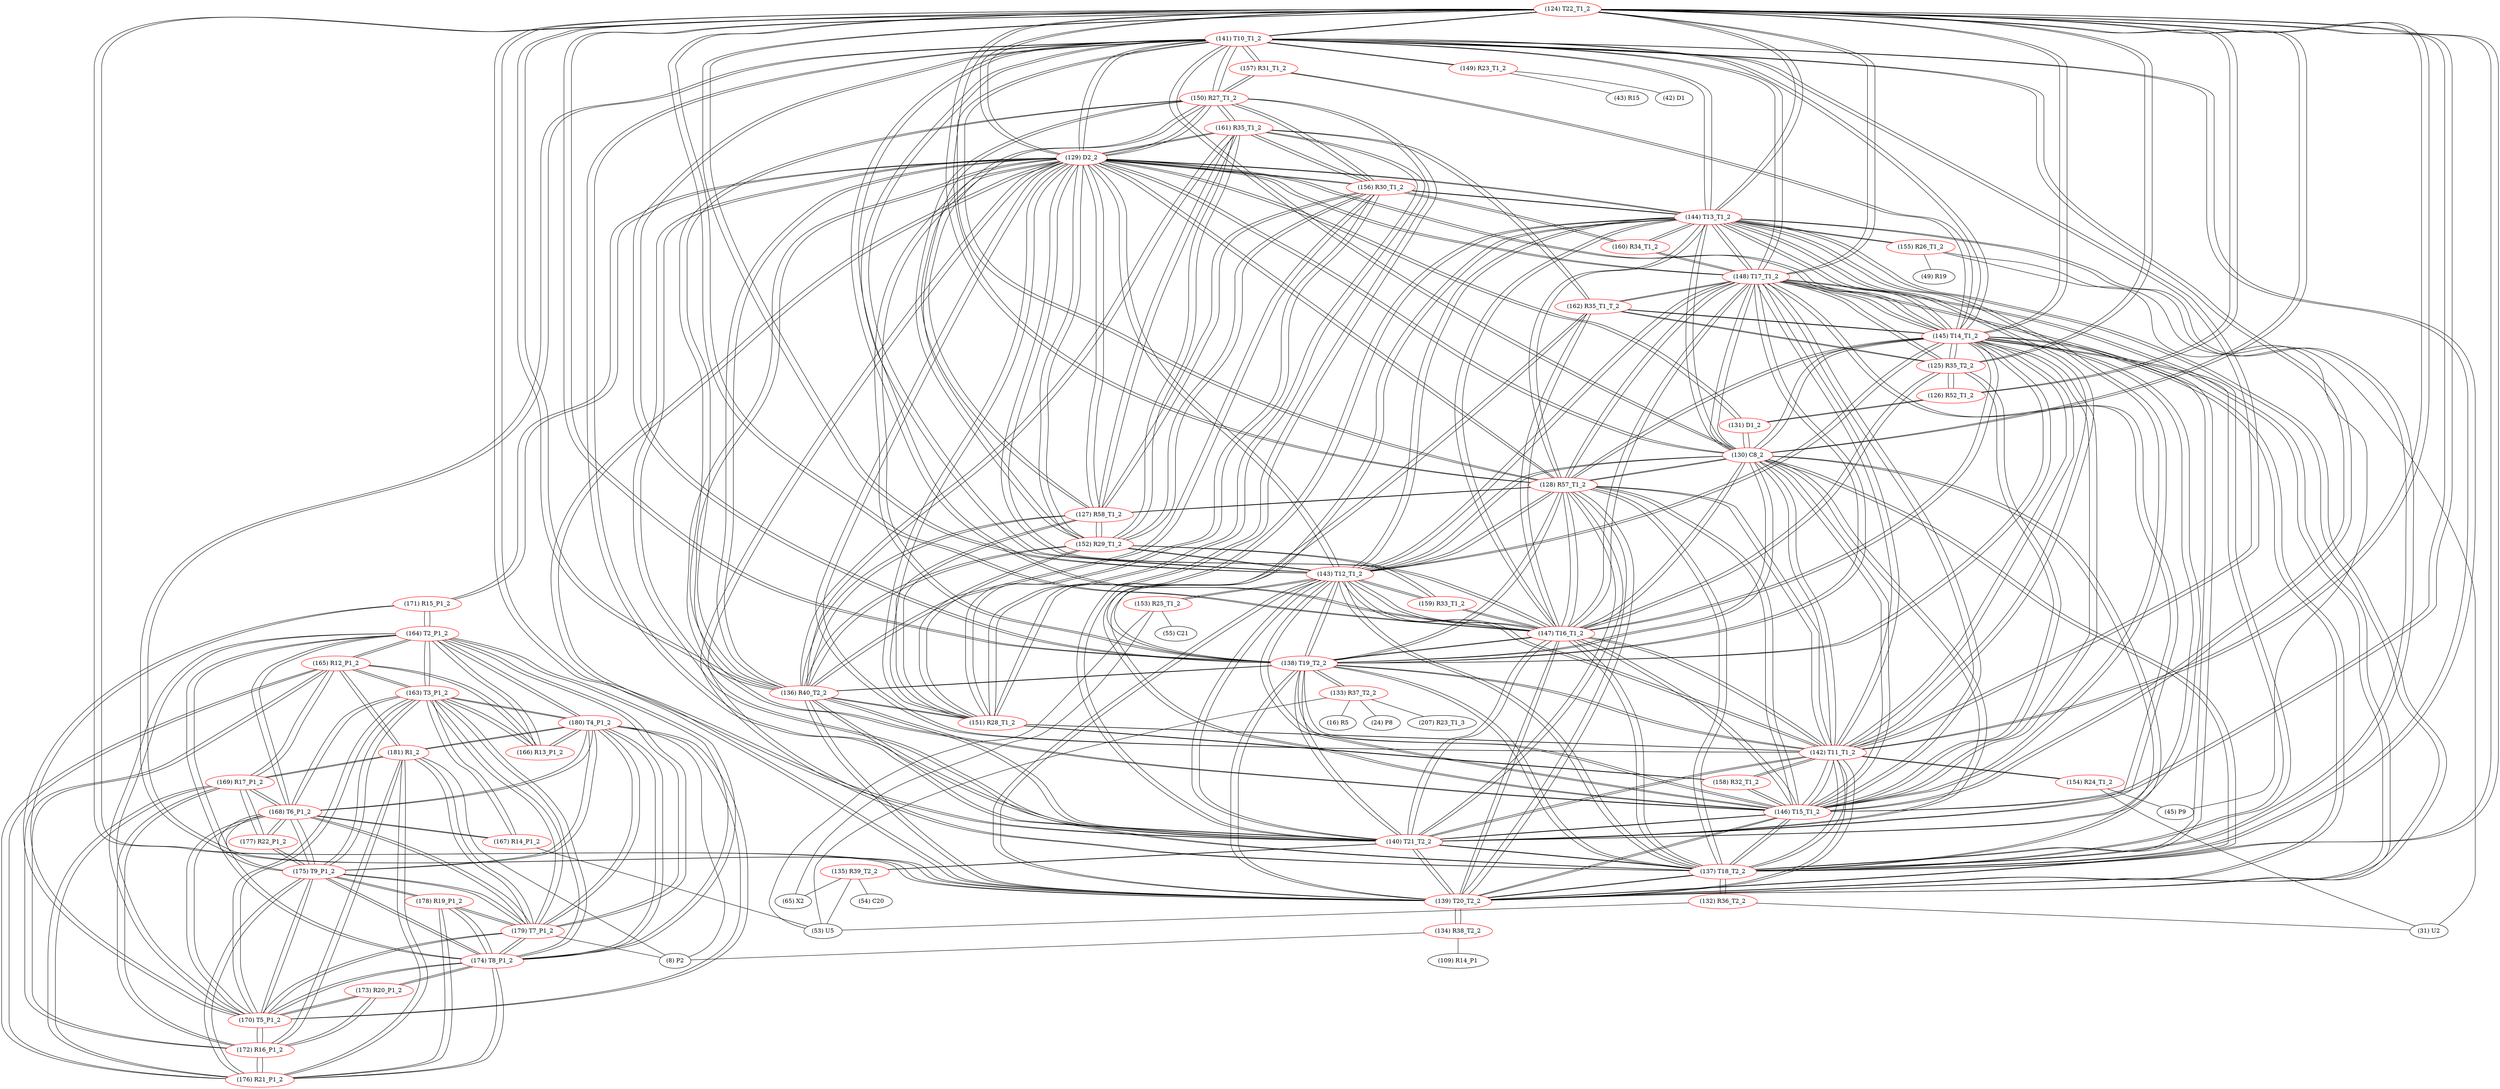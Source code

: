 graph {
	124 [label="(124) T22_T1_2" color=red]
	141 [label="(141) T10_T1_2"]
	142 [label="(142) T11_T1_2"]
	143 [label="(143) T12_T1_2"]
	144 [label="(144) T13_T1_2"]
	139 [label="(139) T20_T2_2"]
	145 [label="(145) T14_T1_2"]
	146 [label="(146) T15_T1_2"]
	137 [label="(137) T18_T2_2"]
	140 [label="(140) T21_T2_2"]
	138 [label="(138) T19_T2_2"]
	130 [label="(130) C8_2"]
	147 [label="(147) T16_T1_2"]
	148 [label="(148) T17_T1_2"]
	129 [label="(129) D2_2"]
	128 [label="(128) R57_T1_2"]
	125 [label="(125) R35_T2_2"]
	126 [label="(126) R52_T1_2"]
	136 [label="(136) R40_T2_2"]
	125 [label="(125) R35_T2_2" color=red]
	126 [label="(126) R52_T1_2"]
	124 [label="(124) T22_T1_2"]
	145 [label="(145) T14_T1_2"]
	146 [label="(146) T15_T1_2"]
	148 [label="(148) T17_T1_2"]
	147 [label="(147) T16_T1_2"]
	162 [label="(162) R35_T1_T_2"]
	126 [label="(126) R52_T1_2" color=red]
	131 [label="(131) D1_2"]
	125 [label="(125) R35_T2_2"]
	124 [label="(124) T22_T1_2"]
	127 [label="(127) R58_T1_2" color=red]
	129 [label="(129) D2_2"]
	136 [label="(136) R40_T2_2"]
	150 [label="(150) R27_T1_2"]
	151 [label="(151) R28_T1_2"]
	152 [label="(152) R29_T1_2"]
	156 [label="(156) R30_T1_2"]
	161 [label="(161) R35_T1_2"]
	128 [label="(128) R57_T1_2"]
	128 [label="(128) R57_T1_2" color=red]
	141 [label="(141) T10_T1_2"]
	142 [label="(142) T11_T1_2"]
	143 [label="(143) T12_T1_2"]
	144 [label="(144) T13_T1_2"]
	139 [label="(139) T20_T2_2"]
	145 [label="(145) T14_T1_2"]
	146 [label="(146) T15_T1_2"]
	137 [label="(137) T18_T2_2"]
	140 [label="(140) T21_T2_2"]
	138 [label="(138) T19_T2_2"]
	130 [label="(130) C8_2"]
	147 [label="(147) T16_T1_2"]
	148 [label="(148) T17_T1_2"]
	129 [label="(129) D2_2"]
	124 [label="(124) T22_T1_2"]
	127 [label="(127) R58_T1_2"]
	129 [label="(129) D2_2" color=red]
	127 [label="(127) R58_T1_2"]
	136 [label="(136) R40_T2_2"]
	150 [label="(150) R27_T1_2"]
	151 [label="(151) R28_T1_2"]
	152 [label="(152) R29_T1_2"]
	156 [label="(156) R30_T1_2"]
	161 [label="(161) R35_T1_2"]
	141 [label="(141) T10_T1_2"]
	142 [label="(142) T11_T1_2"]
	143 [label="(143) T12_T1_2"]
	144 [label="(144) T13_T1_2"]
	139 [label="(139) T20_T2_2"]
	145 [label="(145) T14_T1_2"]
	146 [label="(146) T15_T1_2"]
	137 [label="(137) T18_T2_2"]
	140 [label="(140) T21_T2_2"]
	138 [label="(138) T19_T2_2"]
	130 [label="(130) C8_2"]
	147 [label="(147) T16_T1_2"]
	148 [label="(148) T17_T1_2"]
	124 [label="(124) T22_T1_2"]
	128 [label="(128) R57_T1_2"]
	131 [label="(131) D1_2"]
	171 [label="(171) R15_P1_2"]
	130 [label="(130) C8_2" color=red]
	141 [label="(141) T10_T1_2"]
	142 [label="(142) T11_T1_2"]
	143 [label="(143) T12_T1_2"]
	144 [label="(144) T13_T1_2"]
	139 [label="(139) T20_T2_2"]
	145 [label="(145) T14_T1_2"]
	146 [label="(146) T15_T1_2"]
	137 [label="(137) T18_T2_2"]
	140 [label="(140) T21_T2_2"]
	138 [label="(138) T19_T2_2"]
	147 [label="(147) T16_T1_2"]
	148 [label="(148) T17_T1_2"]
	129 [label="(129) D2_2"]
	124 [label="(124) T22_T1_2"]
	128 [label="(128) R57_T1_2"]
	131 [label="(131) D1_2"]
	131 [label="(131) D1_2" color=red]
	129 [label="(129) D2_2"]
	130 [label="(130) C8_2"]
	126 [label="(126) R52_T1_2"]
	132 [label="(132) R36_T2_2" color=red]
	53 [label="(53) U5"]
	31 [label="(31) U2"]
	137 [label="(137) T18_T2_2"]
	133 [label="(133) R37_T2_2" color=red]
	16 [label="(16) R5"]
	24 [label="(24) P8"]
	53 [label="(53) U5"]
	207 [label="(207) R23_T1_3"]
	138 [label="(138) T19_T2_2"]
	134 [label="(134) R38_T2_2" color=red]
	8 [label="(8) P2"]
	109 [label="(109) R14_P1"]
	139 [label="(139) T20_T2_2"]
	135 [label="(135) R39_T2_2" color=red]
	53 [label="(53) U5"]
	65 [label="(65) X2"]
	54 [label="(54) C20"]
	140 [label="(140) T21_T2_2"]
	136 [label="(136) R40_T2_2" color=red]
	129 [label="(129) D2_2"]
	127 [label="(127) R58_T1_2"]
	150 [label="(150) R27_T1_2"]
	151 [label="(151) R28_T1_2"]
	152 [label="(152) R29_T1_2"]
	156 [label="(156) R30_T1_2"]
	161 [label="(161) R35_T1_2"]
	139 [label="(139) T20_T2_2"]
	140 [label="(140) T21_T2_2"]
	138 [label="(138) T19_T2_2"]
	124 [label="(124) T22_T1_2"]
	137 [label="(137) T18_T2_2"]
	137 [label="(137) T18_T2_2" color=red]
	141 [label="(141) T10_T1_2"]
	142 [label="(142) T11_T1_2"]
	143 [label="(143) T12_T1_2"]
	144 [label="(144) T13_T1_2"]
	139 [label="(139) T20_T2_2"]
	145 [label="(145) T14_T1_2"]
	146 [label="(146) T15_T1_2"]
	140 [label="(140) T21_T2_2"]
	138 [label="(138) T19_T2_2"]
	130 [label="(130) C8_2"]
	147 [label="(147) T16_T1_2"]
	148 [label="(148) T17_T1_2"]
	129 [label="(129) D2_2"]
	124 [label="(124) T22_T1_2"]
	128 [label="(128) R57_T1_2"]
	136 [label="(136) R40_T2_2"]
	132 [label="(132) R36_T2_2"]
	138 [label="(138) T19_T2_2" color=red]
	141 [label="(141) T10_T1_2"]
	142 [label="(142) T11_T1_2"]
	143 [label="(143) T12_T1_2"]
	144 [label="(144) T13_T1_2"]
	139 [label="(139) T20_T2_2"]
	145 [label="(145) T14_T1_2"]
	146 [label="(146) T15_T1_2"]
	137 [label="(137) T18_T2_2"]
	140 [label="(140) T21_T2_2"]
	130 [label="(130) C8_2"]
	147 [label="(147) T16_T1_2"]
	148 [label="(148) T17_T1_2"]
	129 [label="(129) D2_2"]
	124 [label="(124) T22_T1_2"]
	128 [label="(128) R57_T1_2"]
	136 [label="(136) R40_T2_2"]
	133 [label="(133) R37_T2_2"]
	139 [label="(139) T20_T2_2" color=red]
	141 [label="(141) T10_T1_2"]
	142 [label="(142) T11_T1_2"]
	143 [label="(143) T12_T1_2"]
	144 [label="(144) T13_T1_2"]
	145 [label="(145) T14_T1_2"]
	146 [label="(146) T15_T1_2"]
	137 [label="(137) T18_T2_2"]
	140 [label="(140) T21_T2_2"]
	138 [label="(138) T19_T2_2"]
	130 [label="(130) C8_2"]
	147 [label="(147) T16_T1_2"]
	148 [label="(148) T17_T1_2"]
	129 [label="(129) D2_2"]
	124 [label="(124) T22_T1_2"]
	128 [label="(128) R57_T1_2"]
	136 [label="(136) R40_T2_2"]
	134 [label="(134) R38_T2_2"]
	140 [label="(140) T21_T2_2" color=red]
	141 [label="(141) T10_T1_2"]
	142 [label="(142) T11_T1_2"]
	143 [label="(143) T12_T1_2"]
	144 [label="(144) T13_T1_2"]
	139 [label="(139) T20_T2_2"]
	145 [label="(145) T14_T1_2"]
	146 [label="(146) T15_T1_2"]
	137 [label="(137) T18_T2_2"]
	138 [label="(138) T19_T2_2"]
	130 [label="(130) C8_2"]
	147 [label="(147) T16_T1_2"]
	148 [label="(148) T17_T1_2"]
	129 [label="(129) D2_2"]
	124 [label="(124) T22_T1_2"]
	128 [label="(128) R57_T1_2"]
	136 [label="(136) R40_T2_2"]
	135 [label="(135) R39_T2_2"]
	141 [label="(141) T10_T1_2" color=red]
	142 [label="(142) T11_T1_2"]
	143 [label="(143) T12_T1_2"]
	144 [label="(144) T13_T1_2"]
	139 [label="(139) T20_T2_2"]
	145 [label="(145) T14_T1_2"]
	146 [label="(146) T15_T1_2"]
	137 [label="(137) T18_T2_2"]
	140 [label="(140) T21_T2_2"]
	138 [label="(138) T19_T2_2"]
	130 [label="(130) C8_2"]
	147 [label="(147) T16_T1_2"]
	148 [label="(148) T17_T1_2"]
	129 [label="(129) D2_2"]
	124 [label="(124) T22_T1_2"]
	128 [label="(128) R57_T1_2"]
	149 [label="(149) R23_T1_2"]
	157 [label="(157) R31_T1_2"]
	150 [label="(150) R27_T1_2"]
	142 [label="(142) T11_T1_2" color=red]
	141 [label="(141) T10_T1_2"]
	143 [label="(143) T12_T1_2"]
	144 [label="(144) T13_T1_2"]
	139 [label="(139) T20_T2_2"]
	145 [label="(145) T14_T1_2"]
	146 [label="(146) T15_T1_2"]
	137 [label="(137) T18_T2_2"]
	140 [label="(140) T21_T2_2"]
	138 [label="(138) T19_T2_2"]
	130 [label="(130) C8_2"]
	147 [label="(147) T16_T1_2"]
	148 [label="(148) T17_T1_2"]
	129 [label="(129) D2_2"]
	124 [label="(124) T22_T1_2"]
	128 [label="(128) R57_T1_2"]
	154 [label="(154) R24_T1_2"]
	158 [label="(158) R32_T1_2"]
	151 [label="(151) R28_T1_2"]
	143 [label="(143) T12_T1_2" color=red]
	141 [label="(141) T10_T1_2"]
	142 [label="(142) T11_T1_2"]
	144 [label="(144) T13_T1_2"]
	139 [label="(139) T20_T2_2"]
	145 [label="(145) T14_T1_2"]
	146 [label="(146) T15_T1_2"]
	137 [label="(137) T18_T2_2"]
	140 [label="(140) T21_T2_2"]
	138 [label="(138) T19_T2_2"]
	130 [label="(130) C8_2"]
	147 [label="(147) T16_T1_2"]
	148 [label="(148) T17_T1_2"]
	129 [label="(129) D2_2"]
	124 [label="(124) T22_T1_2"]
	128 [label="(128) R57_T1_2"]
	159 [label="(159) R33_T1_2"]
	152 [label="(152) R29_T1_2"]
	153 [label="(153) R25_T1_2"]
	144 [label="(144) T13_T1_2" color=red]
	141 [label="(141) T10_T1_2"]
	142 [label="(142) T11_T1_2"]
	143 [label="(143) T12_T1_2"]
	139 [label="(139) T20_T2_2"]
	145 [label="(145) T14_T1_2"]
	146 [label="(146) T15_T1_2"]
	137 [label="(137) T18_T2_2"]
	140 [label="(140) T21_T2_2"]
	138 [label="(138) T19_T2_2"]
	130 [label="(130) C8_2"]
	147 [label="(147) T16_T1_2"]
	148 [label="(148) T17_T1_2"]
	129 [label="(129) D2_2"]
	124 [label="(124) T22_T1_2"]
	128 [label="(128) R57_T1_2"]
	160 [label="(160) R34_T1_2"]
	156 [label="(156) R30_T1_2"]
	155 [label="(155) R26_T1_2"]
	145 [label="(145) T14_T1_2" color=red]
	141 [label="(141) T10_T1_2"]
	142 [label="(142) T11_T1_2"]
	143 [label="(143) T12_T1_2"]
	144 [label="(144) T13_T1_2"]
	139 [label="(139) T20_T2_2"]
	146 [label="(146) T15_T1_2"]
	137 [label="(137) T18_T2_2"]
	140 [label="(140) T21_T2_2"]
	138 [label="(138) T19_T2_2"]
	130 [label="(130) C8_2"]
	147 [label="(147) T16_T1_2"]
	148 [label="(148) T17_T1_2"]
	129 [label="(129) D2_2"]
	124 [label="(124) T22_T1_2"]
	128 [label="(128) R57_T1_2"]
	162 [label="(162) R35_T1_T_2"]
	125 [label="(125) R35_T2_2"]
	157 [label="(157) R31_T1_2"]
	146 [label="(146) T15_T1_2" color=red]
	141 [label="(141) T10_T1_2"]
	142 [label="(142) T11_T1_2"]
	143 [label="(143) T12_T1_2"]
	144 [label="(144) T13_T1_2"]
	139 [label="(139) T20_T2_2"]
	145 [label="(145) T14_T1_2"]
	137 [label="(137) T18_T2_2"]
	140 [label="(140) T21_T2_2"]
	138 [label="(138) T19_T2_2"]
	130 [label="(130) C8_2"]
	147 [label="(147) T16_T1_2"]
	148 [label="(148) T17_T1_2"]
	129 [label="(129) D2_2"]
	124 [label="(124) T22_T1_2"]
	128 [label="(128) R57_T1_2"]
	162 [label="(162) R35_T1_T_2"]
	125 [label="(125) R35_T2_2"]
	158 [label="(158) R32_T1_2"]
	147 [label="(147) T16_T1_2" color=red]
	141 [label="(141) T10_T1_2"]
	142 [label="(142) T11_T1_2"]
	143 [label="(143) T12_T1_2"]
	144 [label="(144) T13_T1_2"]
	139 [label="(139) T20_T2_2"]
	145 [label="(145) T14_T1_2"]
	146 [label="(146) T15_T1_2"]
	137 [label="(137) T18_T2_2"]
	140 [label="(140) T21_T2_2"]
	138 [label="(138) T19_T2_2"]
	130 [label="(130) C8_2"]
	148 [label="(148) T17_T1_2"]
	129 [label="(129) D2_2"]
	124 [label="(124) T22_T1_2"]
	128 [label="(128) R57_T1_2"]
	162 [label="(162) R35_T1_T_2"]
	125 [label="(125) R35_T2_2"]
	159 [label="(159) R33_T1_2"]
	148 [label="(148) T17_T1_2" color=red]
	141 [label="(141) T10_T1_2"]
	142 [label="(142) T11_T1_2"]
	143 [label="(143) T12_T1_2"]
	144 [label="(144) T13_T1_2"]
	139 [label="(139) T20_T2_2"]
	145 [label="(145) T14_T1_2"]
	146 [label="(146) T15_T1_2"]
	137 [label="(137) T18_T2_2"]
	140 [label="(140) T21_T2_2"]
	138 [label="(138) T19_T2_2"]
	130 [label="(130) C8_2"]
	147 [label="(147) T16_T1_2"]
	129 [label="(129) D2_2"]
	124 [label="(124) T22_T1_2"]
	128 [label="(128) R57_T1_2"]
	162 [label="(162) R35_T1_T_2"]
	125 [label="(125) R35_T2_2"]
	160 [label="(160) R34_T1_2"]
	149 [label="(149) R23_T1_2" color=red]
	43 [label="(43) R15"]
	42 [label="(42) D1"]
	141 [label="(141) T10_T1_2"]
	150 [label="(150) R27_T1_2" color=red]
	129 [label="(129) D2_2"]
	127 [label="(127) R58_T1_2"]
	136 [label="(136) R40_T2_2"]
	151 [label="(151) R28_T1_2"]
	152 [label="(152) R29_T1_2"]
	156 [label="(156) R30_T1_2"]
	161 [label="(161) R35_T1_2"]
	157 [label="(157) R31_T1_2"]
	141 [label="(141) T10_T1_2"]
	151 [label="(151) R28_T1_2" color=red]
	129 [label="(129) D2_2"]
	127 [label="(127) R58_T1_2"]
	136 [label="(136) R40_T2_2"]
	150 [label="(150) R27_T1_2"]
	152 [label="(152) R29_T1_2"]
	156 [label="(156) R30_T1_2"]
	161 [label="(161) R35_T1_2"]
	158 [label="(158) R32_T1_2"]
	142 [label="(142) T11_T1_2"]
	152 [label="(152) R29_T1_2" color=red]
	129 [label="(129) D2_2"]
	127 [label="(127) R58_T1_2"]
	136 [label="(136) R40_T2_2"]
	150 [label="(150) R27_T1_2"]
	151 [label="(151) R28_T1_2"]
	156 [label="(156) R30_T1_2"]
	161 [label="(161) R35_T1_2"]
	159 [label="(159) R33_T1_2"]
	143 [label="(143) T12_T1_2"]
	153 [label="(153) R25_T1_2" color=red]
	55 [label="(55) C21"]
	53 [label="(53) U5"]
	65 [label="(65) X2"]
	143 [label="(143) T12_T1_2"]
	154 [label="(154) R24_T1_2" color=red]
	45 [label="(45) P9"]
	31 [label="(31) U2"]
	142 [label="(142) T11_T1_2"]
	155 [label="(155) R26_T1_2" color=red]
	49 [label="(49) R19"]
	31 [label="(31) U2"]
	45 [label="(45) P9"]
	144 [label="(144) T13_T1_2"]
	156 [label="(156) R30_T1_2" color=red]
	129 [label="(129) D2_2"]
	127 [label="(127) R58_T1_2"]
	136 [label="(136) R40_T2_2"]
	150 [label="(150) R27_T1_2"]
	151 [label="(151) R28_T1_2"]
	152 [label="(152) R29_T1_2"]
	161 [label="(161) R35_T1_2"]
	144 [label="(144) T13_T1_2"]
	160 [label="(160) R34_T1_2"]
	157 [label="(157) R31_T1_2" color=red]
	150 [label="(150) R27_T1_2"]
	141 [label="(141) T10_T1_2"]
	145 [label="(145) T14_T1_2"]
	158 [label="(158) R32_T1_2" color=red]
	146 [label="(146) T15_T1_2"]
	142 [label="(142) T11_T1_2"]
	151 [label="(151) R28_T1_2"]
	159 [label="(159) R33_T1_2" color=red]
	147 [label="(147) T16_T1_2"]
	152 [label="(152) R29_T1_2"]
	143 [label="(143) T12_T1_2"]
	160 [label="(160) R34_T1_2" color=red]
	148 [label="(148) T17_T1_2"]
	144 [label="(144) T13_T1_2"]
	156 [label="(156) R30_T1_2"]
	161 [label="(161) R35_T1_2" color=red]
	129 [label="(129) D2_2"]
	127 [label="(127) R58_T1_2"]
	136 [label="(136) R40_T2_2"]
	150 [label="(150) R27_T1_2"]
	151 [label="(151) R28_T1_2"]
	152 [label="(152) R29_T1_2"]
	156 [label="(156) R30_T1_2"]
	162 [label="(162) R35_T1_T_2"]
	162 [label="(162) R35_T1_T_2" color=red]
	145 [label="(145) T14_T1_2"]
	146 [label="(146) T15_T1_2"]
	148 [label="(148) T17_T1_2"]
	147 [label="(147) T16_T1_2"]
	125 [label="(125) R35_T2_2"]
	161 [label="(161) R35_T1_2"]
	163 [label="(163) T3_P1_2" color=red]
	180 [label="(180) T4_P1_2"]
	179 [label="(179) T7_P1_2"]
	170 [label="(170) T5_P1_2"]
	175 [label="(175) T9_P1_2"]
	174 [label="(174) T8_P1_2"]
	168 [label="(168) T6_P1_2"]
	164 [label="(164) T2_P1_2"]
	167 [label="(167) R14_P1_2"]
	166 [label="(166) R13_P1_2"]
	165 [label="(165) R12_P1_2"]
	164 [label="(164) T2_P1_2" color=red]
	163 [label="(163) T3_P1_2"]
	180 [label="(180) T4_P1_2"]
	179 [label="(179) T7_P1_2"]
	170 [label="(170) T5_P1_2"]
	175 [label="(175) T9_P1_2"]
	174 [label="(174) T8_P1_2"]
	168 [label="(168) T6_P1_2"]
	166 [label="(166) R13_P1_2"]
	165 [label="(165) R12_P1_2"]
	171 [label="(171) R15_P1_2"]
	165 [label="(165) R12_P1_2" color=red]
	176 [label="(176) R21_P1_2"]
	172 [label="(172) R16_P1_2"]
	169 [label="(169) R17_P1_2"]
	181 [label="(181) R1_2"]
	166 [label="(166) R13_P1_2"]
	163 [label="(163) T3_P1_2"]
	164 [label="(164) T2_P1_2"]
	166 [label="(166) R13_P1_2" color=red]
	180 [label="(180) T4_P1_2"]
	163 [label="(163) T3_P1_2"]
	165 [label="(165) R12_P1_2"]
	164 [label="(164) T2_P1_2"]
	167 [label="(167) R14_P1_2" color=red]
	53 [label="(53) U5"]
	163 [label="(163) T3_P1_2"]
	168 [label="(168) T6_P1_2"]
	168 [label="(168) T6_P1_2" color=red]
	163 [label="(163) T3_P1_2"]
	180 [label="(180) T4_P1_2"]
	179 [label="(179) T7_P1_2"]
	170 [label="(170) T5_P1_2"]
	175 [label="(175) T9_P1_2"]
	174 [label="(174) T8_P1_2"]
	164 [label="(164) T2_P1_2"]
	167 [label="(167) R14_P1_2"]
	177 [label="(177) R22_P1_2"]
	169 [label="(169) R17_P1_2"]
	169 [label="(169) R17_P1_2" color=red]
	176 [label="(176) R21_P1_2"]
	172 [label="(172) R16_P1_2"]
	165 [label="(165) R12_P1_2"]
	181 [label="(181) R1_2"]
	177 [label="(177) R22_P1_2"]
	168 [label="(168) T6_P1_2"]
	170 [label="(170) T5_P1_2" color=red]
	163 [label="(163) T3_P1_2"]
	180 [label="(180) T4_P1_2"]
	179 [label="(179) T7_P1_2"]
	175 [label="(175) T9_P1_2"]
	174 [label="(174) T8_P1_2"]
	168 [label="(168) T6_P1_2"]
	164 [label="(164) T2_P1_2"]
	171 [label="(171) R15_P1_2"]
	172 [label="(172) R16_P1_2"]
	173 [label="(173) R20_P1_2"]
	171 [label="(171) R15_P1_2" color=red]
	129 [label="(129) D2_2"]
	164 [label="(164) T2_P1_2"]
	170 [label="(170) T5_P1_2"]
	172 [label="(172) R16_P1_2" color=red]
	176 [label="(176) R21_P1_2"]
	165 [label="(165) R12_P1_2"]
	169 [label="(169) R17_P1_2"]
	181 [label="(181) R1_2"]
	170 [label="(170) T5_P1_2"]
	173 [label="(173) R20_P1_2"]
	173 [label="(173) R20_P1_2" color=red]
	174 [label="(174) T8_P1_2"]
	172 [label="(172) R16_P1_2"]
	170 [label="(170) T5_P1_2"]
	174 [label="(174) T8_P1_2" color=red]
	163 [label="(163) T3_P1_2"]
	180 [label="(180) T4_P1_2"]
	179 [label="(179) T7_P1_2"]
	170 [label="(170) T5_P1_2"]
	175 [label="(175) T9_P1_2"]
	168 [label="(168) T6_P1_2"]
	164 [label="(164) T2_P1_2"]
	176 [label="(176) R21_P1_2"]
	178 [label="(178) R19_P1_2"]
	173 [label="(173) R20_P1_2"]
	175 [label="(175) T9_P1_2" color=red]
	177 [label="(177) R22_P1_2"]
	163 [label="(163) T3_P1_2"]
	180 [label="(180) T4_P1_2"]
	179 [label="(179) T7_P1_2"]
	170 [label="(170) T5_P1_2"]
	174 [label="(174) T8_P1_2"]
	168 [label="(168) T6_P1_2"]
	164 [label="(164) T2_P1_2"]
	176 [label="(176) R21_P1_2"]
	178 [label="(178) R19_P1_2"]
	176 [label="(176) R21_P1_2" color=red]
	172 [label="(172) R16_P1_2"]
	165 [label="(165) R12_P1_2"]
	169 [label="(169) R17_P1_2"]
	181 [label="(181) R1_2"]
	175 [label="(175) T9_P1_2"]
	174 [label="(174) T8_P1_2"]
	178 [label="(178) R19_P1_2"]
	177 [label="(177) R22_P1_2" color=red]
	175 [label="(175) T9_P1_2"]
	168 [label="(168) T6_P1_2"]
	169 [label="(169) R17_P1_2"]
	178 [label="(178) R19_P1_2" color=red]
	175 [label="(175) T9_P1_2"]
	176 [label="(176) R21_P1_2"]
	174 [label="(174) T8_P1_2"]
	179 [label="(179) T7_P1_2"]
	179 [label="(179) T7_P1_2" color=red]
	163 [label="(163) T3_P1_2"]
	180 [label="(180) T4_P1_2"]
	170 [label="(170) T5_P1_2"]
	175 [label="(175) T9_P1_2"]
	174 [label="(174) T8_P1_2"]
	168 [label="(168) T6_P1_2"]
	164 [label="(164) T2_P1_2"]
	181 [label="(181) R1_2"]
	8 [label="(8) P2"]
	178 [label="(178) R19_P1_2"]
	180 [label="(180) T4_P1_2" color=red]
	163 [label="(163) T3_P1_2"]
	179 [label="(179) T7_P1_2"]
	170 [label="(170) T5_P1_2"]
	175 [label="(175) T9_P1_2"]
	174 [label="(174) T8_P1_2"]
	168 [label="(168) T6_P1_2"]
	164 [label="(164) T2_P1_2"]
	166 [label="(166) R13_P1_2"]
	181 [label="(181) R1_2"]
	8 [label="(8) P2"]
	181 [label="(181) R1_2" color=red]
	180 [label="(180) T4_P1_2"]
	179 [label="(179) T7_P1_2"]
	8 [label="(8) P2"]
	176 [label="(176) R21_P1_2"]
	172 [label="(172) R16_P1_2"]
	165 [label="(165) R12_P1_2"]
	169 [label="(169) R17_P1_2"]
	124 -- 141
	124 -- 142
	124 -- 143
	124 -- 144
	124 -- 139
	124 -- 145
	124 -- 146
	124 -- 137
	124 -- 140
	124 -- 138
	124 -- 130
	124 -- 147
	124 -- 148
	124 -- 129
	124 -- 128
	124 -- 125
	124 -- 126
	124 -- 136
	125 -- 126
	125 -- 124
	125 -- 145
	125 -- 146
	125 -- 148
	125 -- 147
	125 -- 162
	126 -- 131
	126 -- 125
	126 -- 124
	127 -- 129
	127 -- 136
	127 -- 150
	127 -- 151
	127 -- 152
	127 -- 156
	127 -- 161
	127 -- 128
	128 -- 141
	128 -- 142
	128 -- 143
	128 -- 144
	128 -- 139
	128 -- 145
	128 -- 146
	128 -- 137
	128 -- 140
	128 -- 138
	128 -- 130
	128 -- 147
	128 -- 148
	128 -- 129
	128 -- 124
	128 -- 127
	129 -- 127
	129 -- 136
	129 -- 150
	129 -- 151
	129 -- 152
	129 -- 156
	129 -- 161
	129 -- 141
	129 -- 142
	129 -- 143
	129 -- 144
	129 -- 139
	129 -- 145
	129 -- 146
	129 -- 137
	129 -- 140
	129 -- 138
	129 -- 130
	129 -- 147
	129 -- 148
	129 -- 124
	129 -- 128
	129 -- 131
	129 -- 171
	130 -- 141
	130 -- 142
	130 -- 143
	130 -- 144
	130 -- 139
	130 -- 145
	130 -- 146
	130 -- 137
	130 -- 140
	130 -- 138
	130 -- 147
	130 -- 148
	130 -- 129
	130 -- 124
	130 -- 128
	130 -- 131
	131 -- 129
	131 -- 130
	131 -- 126
	132 -- 53
	132 -- 31
	132 -- 137
	133 -- 16
	133 -- 24
	133 -- 53
	133 -- 207
	133 -- 138
	134 -- 8
	134 -- 109
	134 -- 139
	135 -- 53
	135 -- 65
	135 -- 54
	135 -- 140
	136 -- 129
	136 -- 127
	136 -- 150
	136 -- 151
	136 -- 152
	136 -- 156
	136 -- 161
	136 -- 139
	136 -- 140
	136 -- 138
	136 -- 124
	136 -- 137
	137 -- 141
	137 -- 142
	137 -- 143
	137 -- 144
	137 -- 139
	137 -- 145
	137 -- 146
	137 -- 140
	137 -- 138
	137 -- 130
	137 -- 147
	137 -- 148
	137 -- 129
	137 -- 124
	137 -- 128
	137 -- 136
	137 -- 132
	138 -- 141
	138 -- 142
	138 -- 143
	138 -- 144
	138 -- 139
	138 -- 145
	138 -- 146
	138 -- 137
	138 -- 140
	138 -- 130
	138 -- 147
	138 -- 148
	138 -- 129
	138 -- 124
	138 -- 128
	138 -- 136
	138 -- 133
	139 -- 141
	139 -- 142
	139 -- 143
	139 -- 144
	139 -- 145
	139 -- 146
	139 -- 137
	139 -- 140
	139 -- 138
	139 -- 130
	139 -- 147
	139 -- 148
	139 -- 129
	139 -- 124
	139 -- 128
	139 -- 136
	139 -- 134
	140 -- 141
	140 -- 142
	140 -- 143
	140 -- 144
	140 -- 139
	140 -- 145
	140 -- 146
	140 -- 137
	140 -- 138
	140 -- 130
	140 -- 147
	140 -- 148
	140 -- 129
	140 -- 124
	140 -- 128
	140 -- 136
	140 -- 135
	141 -- 142
	141 -- 143
	141 -- 144
	141 -- 139
	141 -- 145
	141 -- 146
	141 -- 137
	141 -- 140
	141 -- 138
	141 -- 130
	141 -- 147
	141 -- 148
	141 -- 129
	141 -- 124
	141 -- 128
	141 -- 149
	141 -- 157
	141 -- 150
	142 -- 141
	142 -- 143
	142 -- 144
	142 -- 139
	142 -- 145
	142 -- 146
	142 -- 137
	142 -- 140
	142 -- 138
	142 -- 130
	142 -- 147
	142 -- 148
	142 -- 129
	142 -- 124
	142 -- 128
	142 -- 154
	142 -- 158
	142 -- 151
	143 -- 141
	143 -- 142
	143 -- 144
	143 -- 139
	143 -- 145
	143 -- 146
	143 -- 137
	143 -- 140
	143 -- 138
	143 -- 130
	143 -- 147
	143 -- 148
	143 -- 129
	143 -- 124
	143 -- 128
	143 -- 159
	143 -- 152
	143 -- 153
	144 -- 141
	144 -- 142
	144 -- 143
	144 -- 139
	144 -- 145
	144 -- 146
	144 -- 137
	144 -- 140
	144 -- 138
	144 -- 130
	144 -- 147
	144 -- 148
	144 -- 129
	144 -- 124
	144 -- 128
	144 -- 160
	144 -- 156
	144 -- 155
	145 -- 141
	145 -- 142
	145 -- 143
	145 -- 144
	145 -- 139
	145 -- 146
	145 -- 137
	145 -- 140
	145 -- 138
	145 -- 130
	145 -- 147
	145 -- 148
	145 -- 129
	145 -- 124
	145 -- 128
	145 -- 162
	145 -- 125
	145 -- 157
	146 -- 141
	146 -- 142
	146 -- 143
	146 -- 144
	146 -- 139
	146 -- 145
	146 -- 137
	146 -- 140
	146 -- 138
	146 -- 130
	146 -- 147
	146 -- 148
	146 -- 129
	146 -- 124
	146 -- 128
	146 -- 162
	146 -- 125
	146 -- 158
	147 -- 141
	147 -- 142
	147 -- 143
	147 -- 144
	147 -- 139
	147 -- 145
	147 -- 146
	147 -- 137
	147 -- 140
	147 -- 138
	147 -- 130
	147 -- 148
	147 -- 129
	147 -- 124
	147 -- 128
	147 -- 162
	147 -- 125
	147 -- 159
	148 -- 141
	148 -- 142
	148 -- 143
	148 -- 144
	148 -- 139
	148 -- 145
	148 -- 146
	148 -- 137
	148 -- 140
	148 -- 138
	148 -- 130
	148 -- 147
	148 -- 129
	148 -- 124
	148 -- 128
	148 -- 162
	148 -- 125
	148 -- 160
	149 -- 43
	149 -- 42
	149 -- 141
	150 -- 129
	150 -- 127
	150 -- 136
	150 -- 151
	150 -- 152
	150 -- 156
	150 -- 161
	150 -- 157
	150 -- 141
	151 -- 129
	151 -- 127
	151 -- 136
	151 -- 150
	151 -- 152
	151 -- 156
	151 -- 161
	151 -- 158
	151 -- 142
	152 -- 129
	152 -- 127
	152 -- 136
	152 -- 150
	152 -- 151
	152 -- 156
	152 -- 161
	152 -- 159
	152 -- 143
	153 -- 55
	153 -- 53
	153 -- 65
	153 -- 143
	154 -- 45
	154 -- 31
	154 -- 142
	155 -- 49
	155 -- 31
	155 -- 45
	155 -- 144
	156 -- 129
	156 -- 127
	156 -- 136
	156 -- 150
	156 -- 151
	156 -- 152
	156 -- 161
	156 -- 144
	156 -- 160
	157 -- 150
	157 -- 141
	157 -- 145
	158 -- 146
	158 -- 142
	158 -- 151
	159 -- 147
	159 -- 152
	159 -- 143
	160 -- 148
	160 -- 144
	160 -- 156
	161 -- 129
	161 -- 127
	161 -- 136
	161 -- 150
	161 -- 151
	161 -- 152
	161 -- 156
	161 -- 162
	162 -- 145
	162 -- 146
	162 -- 148
	162 -- 147
	162 -- 125
	162 -- 161
	163 -- 180
	163 -- 179
	163 -- 170
	163 -- 175
	163 -- 174
	163 -- 168
	163 -- 164
	163 -- 167
	163 -- 166
	163 -- 165
	164 -- 163
	164 -- 180
	164 -- 179
	164 -- 170
	164 -- 175
	164 -- 174
	164 -- 168
	164 -- 166
	164 -- 165
	164 -- 171
	165 -- 176
	165 -- 172
	165 -- 169
	165 -- 181
	165 -- 166
	165 -- 163
	165 -- 164
	166 -- 180
	166 -- 163
	166 -- 165
	166 -- 164
	167 -- 53
	167 -- 163
	167 -- 168
	168 -- 163
	168 -- 180
	168 -- 179
	168 -- 170
	168 -- 175
	168 -- 174
	168 -- 164
	168 -- 167
	168 -- 177
	168 -- 169
	169 -- 176
	169 -- 172
	169 -- 165
	169 -- 181
	169 -- 177
	169 -- 168
	170 -- 163
	170 -- 180
	170 -- 179
	170 -- 175
	170 -- 174
	170 -- 168
	170 -- 164
	170 -- 171
	170 -- 172
	170 -- 173
	171 -- 129
	171 -- 164
	171 -- 170
	172 -- 176
	172 -- 165
	172 -- 169
	172 -- 181
	172 -- 170
	172 -- 173
	173 -- 174
	173 -- 172
	173 -- 170
	174 -- 163
	174 -- 180
	174 -- 179
	174 -- 170
	174 -- 175
	174 -- 168
	174 -- 164
	174 -- 176
	174 -- 178
	174 -- 173
	175 -- 177
	175 -- 163
	175 -- 180
	175 -- 179
	175 -- 170
	175 -- 174
	175 -- 168
	175 -- 164
	175 -- 176
	175 -- 178
	176 -- 172
	176 -- 165
	176 -- 169
	176 -- 181
	176 -- 175
	176 -- 174
	176 -- 178
	177 -- 175
	177 -- 168
	177 -- 169
	178 -- 175
	178 -- 176
	178 -- 174
	178 -- 179
	179 -- 163
	179 -- 180
	179 -- 170
	179 -- 175
	179 -- 174
	179 -- 168
	179 -- 164
	179 -- 181
	179 -- 8
	179 -- 178
	180 -- 163
	180 -- 179
	180 -- 170
	180 -- 175
	180 -- 174
	180 -- 168
	180 -- 164
	180 -- 166
	180 -- 181
	180 -- 8
	181 -- 180
	181 -- 179
	181 -- 8
	181 -- 176
	181 -- 172
	181 -- 165
	181 -- 169
}